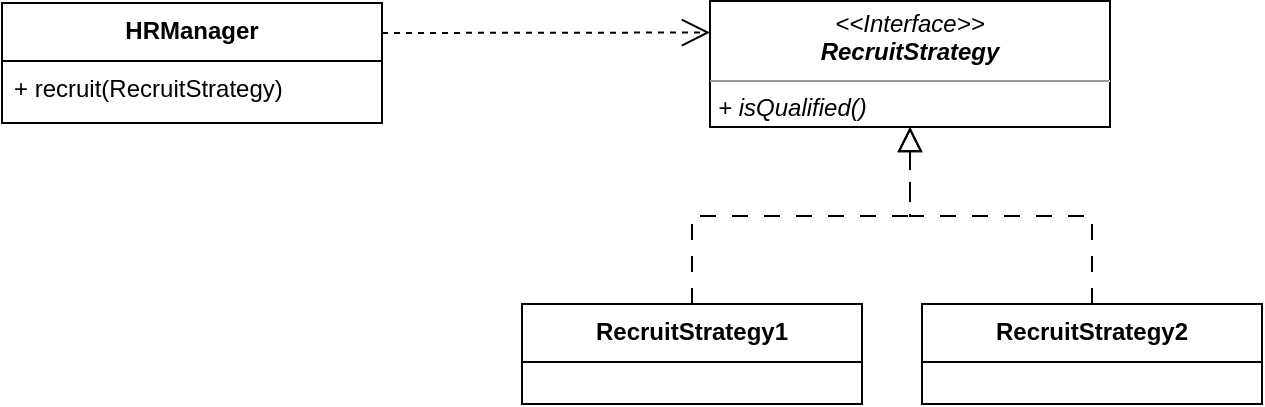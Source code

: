 <mxfile version="21.1.9" type="device">
  <diagram name="第 1 页" id="V1W0sLbI2GgZeyCbVdQ1">
    <mxGraphModel dx="1194" dy="682" grid="1" gridSize="10" guides="1" tooltips="1" connect="1" arrows="1" fold="1" page="1" pageScale="1" pageWidth="827" pageHeight="1169" math="0" shadow="0">
      <root>
        <mxCell id="0" />
        <mxCell id="1" parent="0" />
        <mxCell id="WFYV-QFJoavZbaiG5XtV-6" value="HRManager" style="swimlane;fontStyle=1;align=center;verticalAlign=top;childLayout=stackLayout;horizontal=1;startSize=29;horizontalStack=0;resizeParent=1;resizeParentMax=0;resizeLast=0;collapsible=1;marginBottom=0;" parent="1" vertex="1">
          <mxGeometry x="80" y="189.5" width="190" height="60" as="geometry" />
        </mxCell>
        <mxCell id="WFYV-QFJoavZbaiG5XtV-7" value="+ recruit(RecruitStrategy)" style="text;strokeColor=none;fillColor=none;align=left;verticalAlign=top;spacingLeft=4;spacingRight=4;overflow=hidden;rotatable=0;points=[[0,0.5],[1,0.5]];portConstraint=eastwest;fontStyle=0" parent="WFYV-QFJoavZbaiG5XtV-6" vertex="1">
          <mxGeometry y="29" width="190" height="31" as="geometry" />
        </mxCell>
        <mxCell id="WFYV-QFJoavZbaiG5XtV-9" value="RecruitStrategy1" style="swimlane;fontStyle=1;align=center;verticalAlign=top;childLayout=stackLayout;horizontal=1;startSize=29;horizontalStack=0;resizeParent=1;resizeParentMax=0;resizeLast=0;collapsible=1;marginBottom=0;" parent="1" vertex="1">
          <mxGeometry x="340" y="340" width="170" height="50" as="geometry" />
        </mxCell>
        <mxCell id="WFYV-QFJoavZbaiG5XtV-21" value="" style="endArrow=block;endSize=10;endFill=0;shadow=0;strokeWidth=1;rounded=0;edgeStyle=elbowEdgeStyle;elbow=vertical;dashed=1;dashPattern=8 8;labelBackgroundColor=none;fontColor=default;entryX=0.5;entryY=1;entryDx=0;entryDy=0;" parent="1" source="WFYV-QFJoavZbaiG5XtV-9" target="8bpQcrnYZOklx_H4A8Wu-1" edge="1">
          <mxGeometry width="160" relative="1" as="geometry">
            <mxPoint x="61.5" y="330" as="sourcePoint" />
            <mxPoint x="179" y="244" as="targetPoint" />
          </mxGeometry>
        </mxCell>
        <mxCell id="8bpQcrnYZOklx_H4A8Wu-1" value="&lt;p style=&quot;margin:0px;margin-top:4px;text-align:center;&quot;&gt;&lt;i&gt;&amp;lt;&amp;lt;Interface&amp;gt;&amp;gt;&lt;br&gt;&lt;b&gt;RecruitStrategy&lt;/b&gt;&lt;br&gt;&lt;/i&gt;&lt;/p&gt;&lt;hr size=&quot;1&quot;&gt;&lt;p style=&quot;margin:0px;margin-left:4px;&quot;&gt;&lt;/p&gt;&lt;p style=&quot;margin:0px;margin-left:4px;&quot;&gt;&lt;i&gt;+ isQualified()&lt;/i&gt;&lt;/p&gt;" style="verticalAlign=top;align=left;overflow=fill;fontSize=12;fontFamily=Helvetica;html=1;" parent="1" vertex="1">
          <mxGeometry x="434" y="188.5" width="200" height="63" as="geometry" />
        </mxCell>
        <mxCell id="xXnBj1-Nh2qDs8suzw_o-4" value="RecruitStrategy2" style="swimlane;fontStyle=1;align=center;verticalAlign=top;childLayout=stackLayout;horizontal=1;startSize=29;horizontalStack=0;resizeParent=1;resizeParentMax=0;resizeLast=0;collapsible=1;marginBottom=0;" parent="1" vertex="1">
          <mxGeometry x="540" y="340" width="170" height="50" as="geometry" />
        </mxCell>
        <mxCell id="xXnBj1-Nh2qDs8suzw_o-6" value="" style="endArrow=block;endSize=10;endFill=0;shadow=0;strokeWidth=1;rounded=0;edgeStyle=elbowEdgeStyle;elbow=vertical;dashed=1;dashPattern=8 8;labelBackgroundColor=none;fontColor=default;entryX=0.5;entryY=1;entryDx=0;entryDy=0;" parent="1" source="xXnBj1-Nh2qDs8suzw_o-4" target="8bpQcrnYZOklx_H4A8Wu-1" edge="1">
          <mxGeometry width="160" relative="1" as="geometry">
            <mxPoint x="459" y="360" as="sourcePoint" />
            <mxPoint x="534" y="242" as="targetPoint" />
          </mxGeometry>
        </mxCell>
        <mxCell id="IB0ybQs-KbDJN5XfYDoY-1" value="" style="endArrow=open;endSize=12;dashed=1;html=1;rounded=0;exitX=1;exitY=0.25;exitDx=0;exitDy=0;entryX=0;entryY=0.25;entryDx=0;entryDy=0;" edge="1" parent="1" source="WFYV-QFJoavZbaiG5XtV-6" target="8bpQcrnYZOklx_H4A8Wu-1">
          <mxGeometry x="-0.023" y="64" width="160" relative="1" as="geometry">
            <mxPoint x="330" y="330" as="sourcePoint" />
            <mxPoint x="490" y="330" as="targetPoint" />
            <mxPoint as="offset" />
          </mxGeometry>
        </mxCell>
      </root>
    </mxGraphModel>
  </diagram>
</mxfile>
